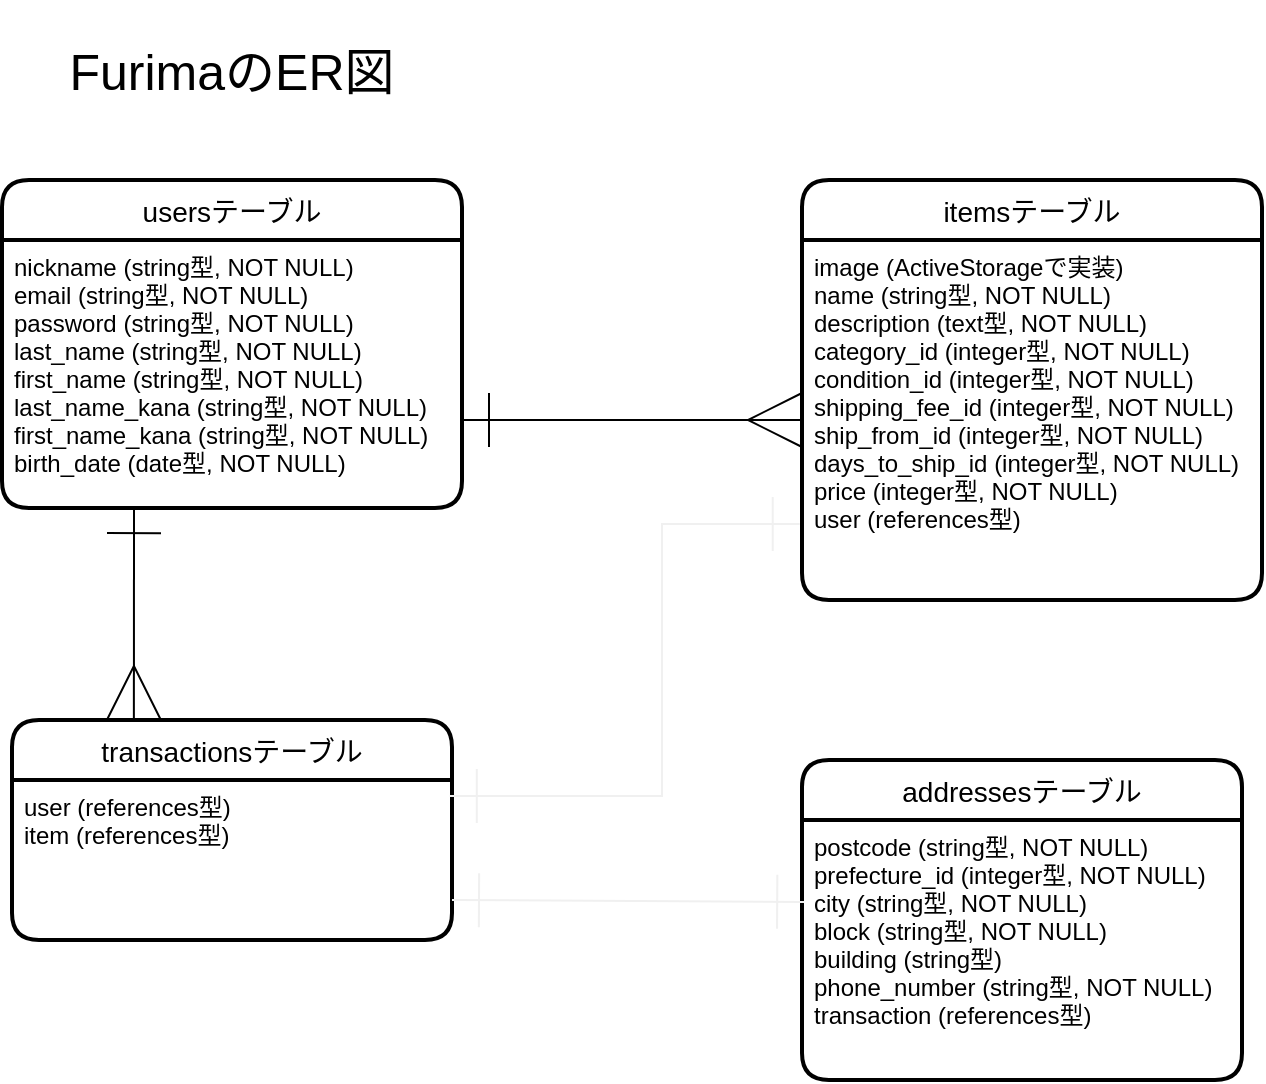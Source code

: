 <mxfile version="13.10.0" type="embed">
    <diagram id="ZiehHlqfqPK_ErNEnKfm" name="ページ1">
        <mxGraphModel dx="701" dy="569" grid="0" gridSize="10" guides="1" tooltips="1" connect="1" arrows="1" fold="1" page="1" pageScale="1" pageWidth="850" pageHeight="1100" background="none" math="0" shadow="0">
            <root>
                <mxCell id="0"/>
                <mxCell id="1" parent="0"/>
                <mxCell id="26" value="usersテーブル" style="swimlane;childLayout=stackLayout;horizontal=1;startSize=30;horizontalStack=0;rounded=1;fontSize=14;fontStyle=0;strokeWidth=2;resizeParent=0;resizeLast=1;shadow=0;dashed=0;align=center;arcSize=15;" vertex="1" parent="1">
                    <mxGeometry x="60" y="190" width="230" height="164" as="geometry"/>
                </mxCell>
                <mxCell id="27" value="nickname (string型, NOT NULL)&#10;email (string型, NOT NULL)&#10;password (string型, NOT NULL)&#10;last_name (string型, NOT NULL)&#10;first_name (string型, NOT NULL)&#10;last_name_kana (string型, NOT NULL)&#10;first_name_kana (string型, NOT NULL)&#10;birth_date (date型, NOT NULL)" style="align=left;strokeColor=none;fillColor=none;spacingLeft=4;fontSize=12;verticalAlign=top;resizable=0;rotatable=0;part=1;" vertex="1" parent="26">
                    <mxGeometry y="30" width="230" height="134" as="geometry"/>
                </mxCell>
                <mxCell id="28" value="itemsテーブル" style="swimlane;childLayout=stackLayout;horizontal=1;startSize=30;horizontalStack=0;rounded=1;fontSize=14;fontStyle=0;strokeWidth=2;resizeParent=0;resizeLast=1;shadow=0;dashed=0;align=center;" vertex="1" parent="1">
                    <mxGeometry x="460" y="190" width="230" height="210" as="geometry"/>
                </mxCell>
                <mxCell id="29" value="image (ActiveStorageで実装)&#10;name (string型, NOT NULL)&#10;description (text型, NOT NULL)&#10;category_id (integer型, NOT NULL)&#10;condition_id (integer型, NOT NULL)&#10;shipping_fee_id (integer型, NOT NULL)&#10;ship_from_id (integer型, NOT NULL)&#10;days_to_ship_id (integer型, NOT NULL)&#10;price (integer型, NOT NULL)&#10;user (references型)" style="align=left;strokeColor=none;fillColor=none;spacingLeft=4;fontSize=12;verticalAlign=top;resizable=0;rotatable=0;part=1;" vertex="1" parent="28">
                    <mxGeometry y="30" width="230" height="180" as="geometry"/>
                </mxCell>
                <mxCell id="30" value="transactionsテーブル" style="swimlane;childLayout=stackLayout;horizontal=1;startSize=30;horizontalStack=0;rounded=1;fontSize=14;fontStyle=0;strokeWidth=2;resizeParent=0;resizeLast=1;shadow=0;dashed=0;align=center;" vertex="1" parent="1">
                    <mxGeometry x="65" y="460" width="220" height="110" as="geometry"/>
                </mxCell>
                <mxCell id="31" value="user (references型)&#10;item (references型)" style="align=left;strokeColor=none;fillColor=none;spacingLeft=4;fontSize=12;verticalAlign=top;resizable=0;rotatable=0;part=1;" vertex="1" parent="30">
                    <mxGeometry y="30" width="220" height="80" as="geometry"/>
                </mxCell>
                <mxCell id="32" value="addressesテーブル" style="swimlane;childLayout=stackLayout;horizontal=1;startSize=30;horizontalStack=0;rounded=1;fontSize=14;fontStyle=0;strokeWidth=2;resizeParent=0;resizeLast=1;shadow=0;dashed=0;align=center;" vertex="1" parent="1">
                    <mxGeometry x="460" y="480" width="220" height="160" as="geometry"/>
                </mxCell>
                <mxCell id="33" value="postcode (string型, NOT NULL)&#10;prefecture_id (integer型, NOT NULL)&#10;city (string型, NOT NULL)&#10;block (string型, NOT NULL)&#10;building (string型)&#10;phone_number (string型, NOT NULL)&#10;transaction (references型)" style="align=left;strokeColor=none;fillColor=none;spacingLeft=4;fontSize=12;verticalAlign=top;resizable=0;rotatable=0;part=1;" vertex="1" parent="32">
                    <mxGeometry y="30" width="220" height="130" as="geometry"/>
                </mxCell>
                <mxCell id="34" style="rounded=0;orthogonalLoop=1;jettySize=auto;html=1;endArrow=ERmany;endFill=0;startArrow=ERone;startFill=0;endSize=25;startSize=25;edgeStyle=elbowEdgeStyle;" edge="1" parent="1" target="29">
                    <mxGeometry relative="1" as="geometry">
                        <mxPoint x="290" y="310" as="sourcePoint"/>
                    </mxGeometry>
                </mxCell>
                <mxCell id="36" style="edgeStyle=elbowEdgeStyle;rounded=0;orthogonalLoop=1;jettySize=auto;html=1;startArrow=ERone;startFill=0;startSize=25;endArrow=ERone;endFill=0;endSize=25;strokeColor=#f0f0f0;entryX=0.995;entryY=0.1;entryDx=0;entryDy=0;exitX=-0.005;exitY=0.789;exitDx=0;exitDy=0;exitPerimeter=0;entryPerimeter=0;" edge="1" parent="1" source="29" target="31">
                    <mxGeometry relative="1" as="geometry">
                        <mxPoint x="343" y="455" as="targetPoint"/>
                        <Array as="points">
                            <mxPoint x="390" y="430"/>
                            <mxPoint x="360" y="450"/>
                        </Array>
                    </mxGeometry>
                </mxCell>
                <mxCell id="38" value="FurimaのER図" style="text;html=1;strokeColor=none;fillColor=none;align=center;verticalAlign=middle;whiteSpace=wrap;rounded=0;fontSize=25;" vertex="1" parent="1">
                    <mxGeometry x="80" y="100" width="190" height="70" as="geometry"/>
                </mxCell>
                <mxCell id="39" style="rounded=0;orthogonalLoop=1;jettySize=auto;html=1;exitX=0.287;exitY=0.993;exitDx=0;exitDy=0;entryX=0.277;entryY=0;entryDx=0;entryDy=0;startArrow=ERone;startFill=0;startSize=25;endArrow=ERmany;endFill=0;endSize=25;fontSize=25;exitPerimeter=0;elbow=vertical;entryPerimeter=0;" edge="1" parent="1" source="27" target="30">
                    <mxGeometry relative="1" as="geometry"/>
                </mxCell>
                <mxCell id="42" style="rounded=0;orthogonalLoop=1;jettySize=auto;html=1;exitX=1;exitY=0.75;exitDx=0;exitDy=0;entryX=0.005;entryY=0.315;entryDx=0;entryDy=0;entryPerimeter=0;startArrow=ERone;startFill=0;startSize=25;endArrow=ERone;endFill=0;endSize=25;strokeColor=#f0f0f0;fontSize=25;" edge="1" parent="1" source="31" target="33">
                    <mxGeometry relative="1" as="geometry"/>
                </mxCell>
            </root>
        </mxGraphModel>
    </diagram>
</mxfile>